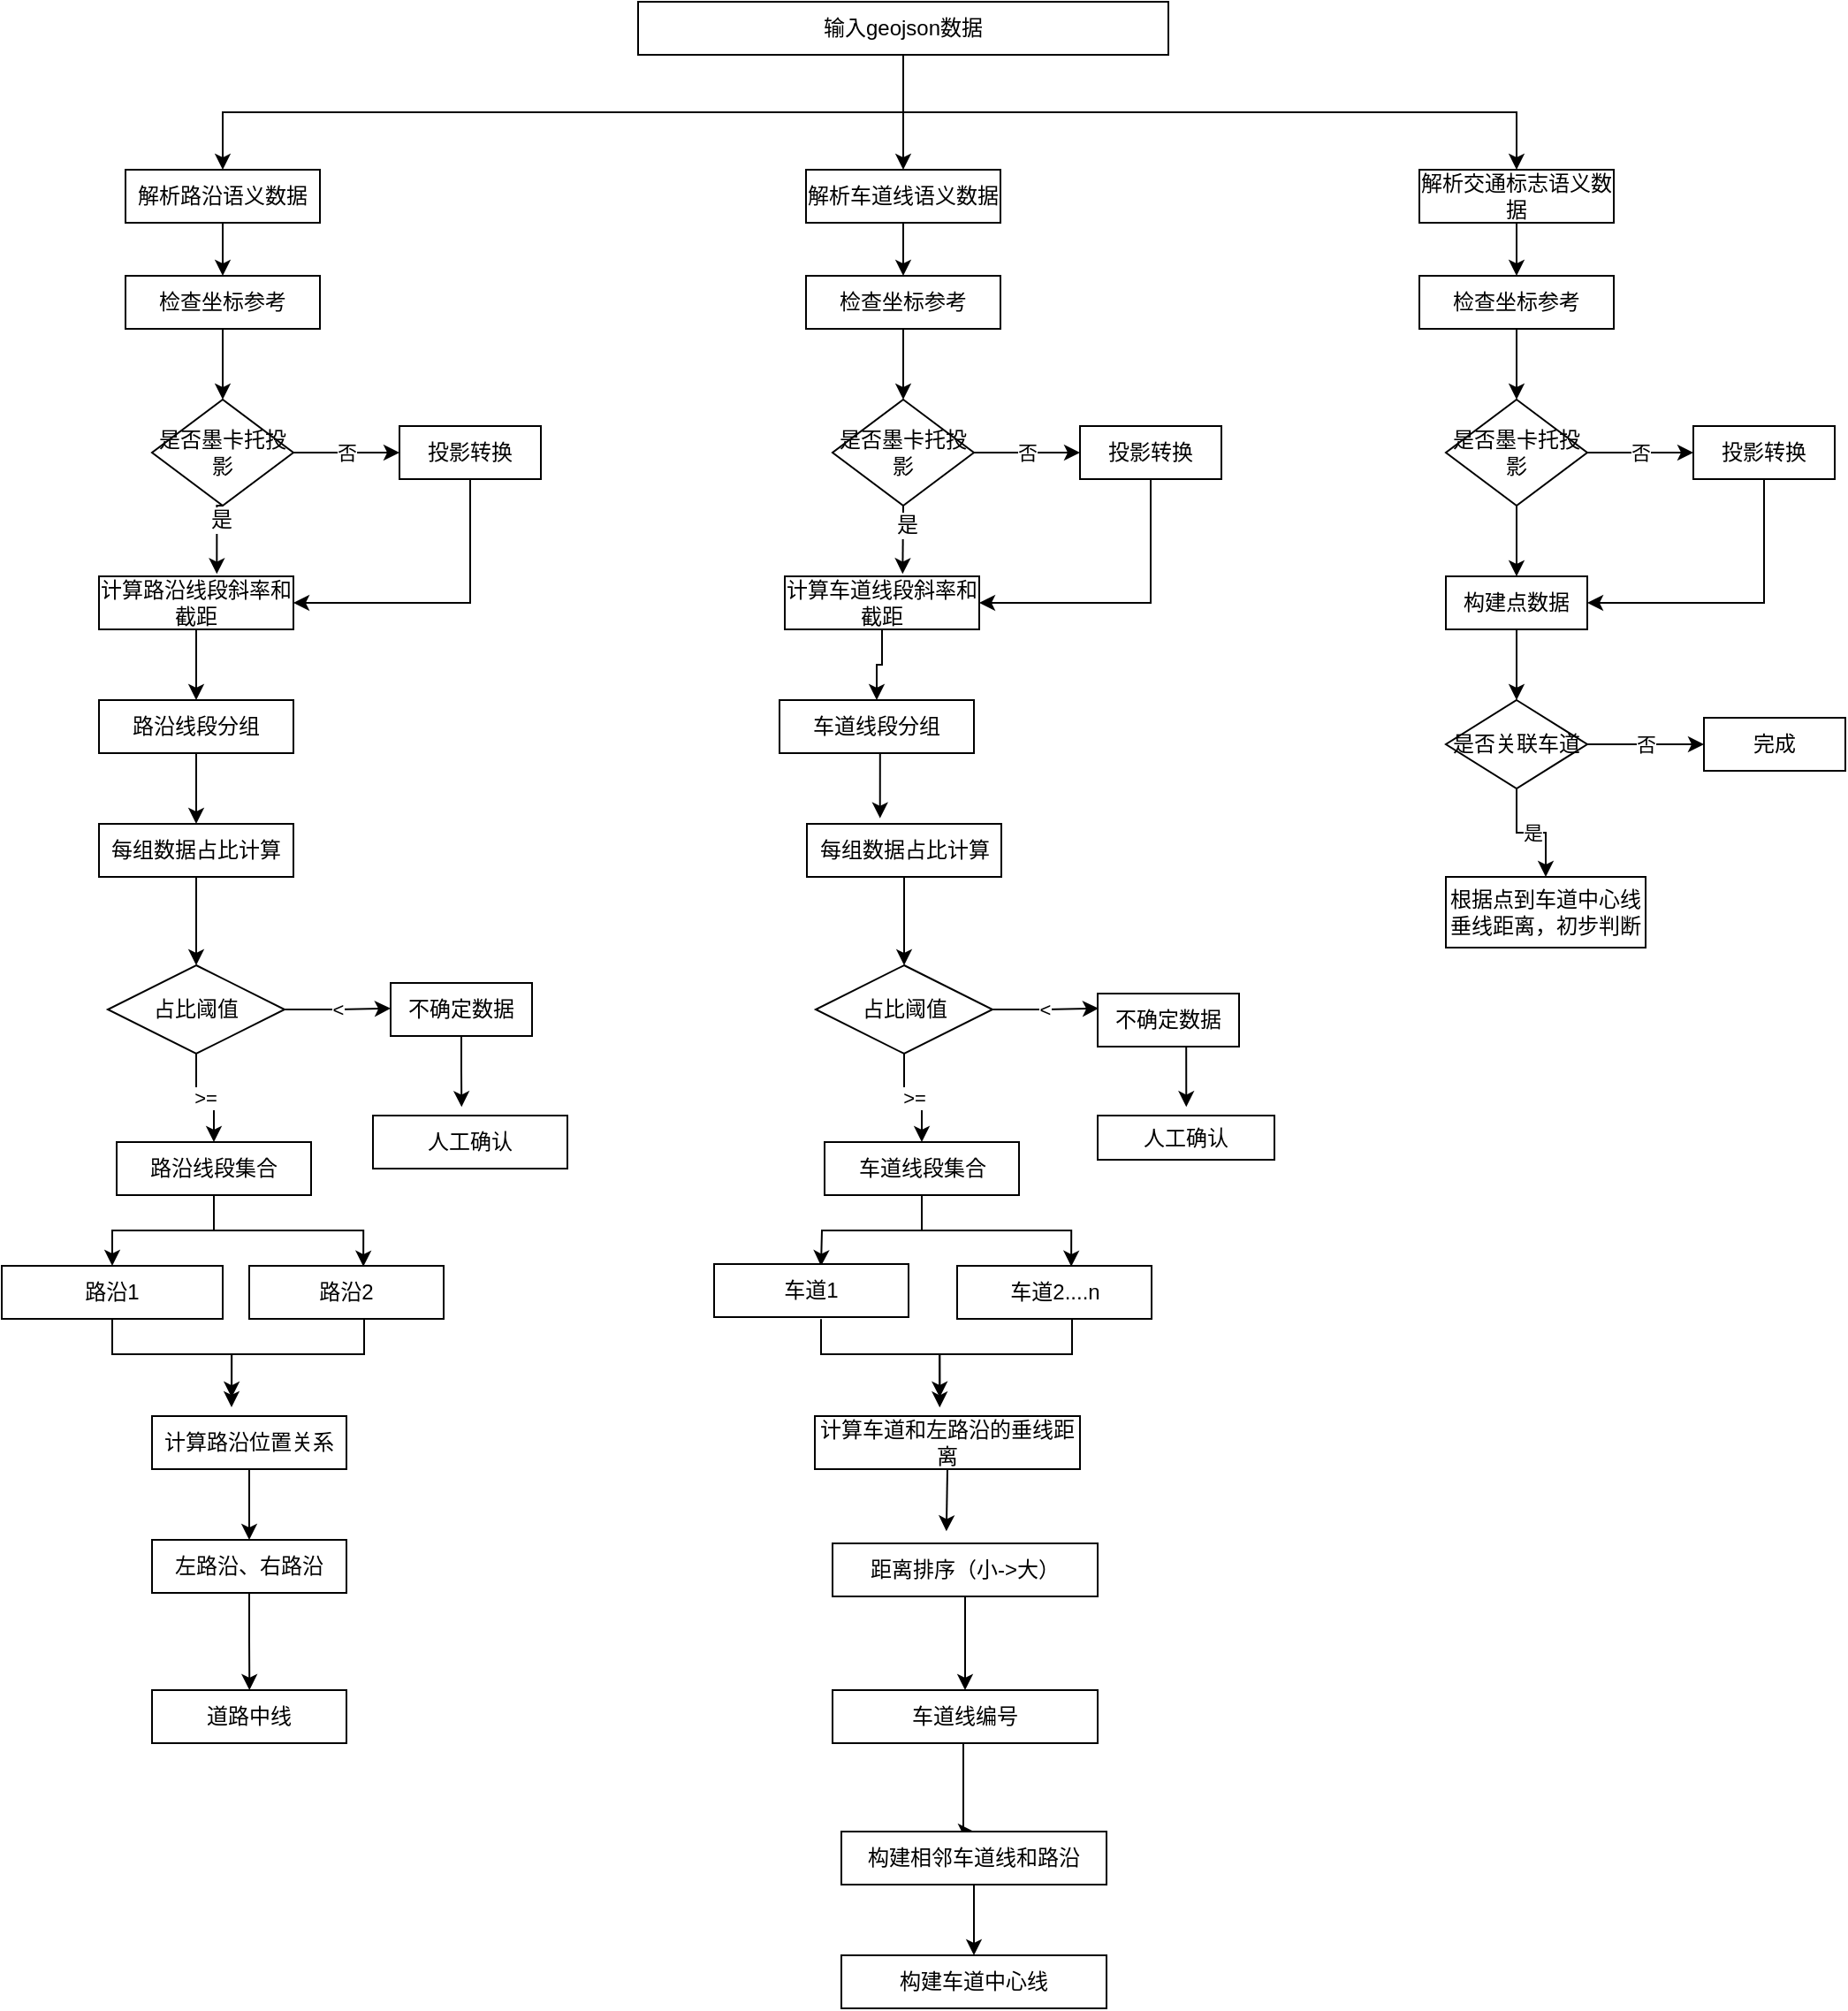 <mxfile version="10.6.6" type="github"><diagram id="6-_netkW37LcGr_8hWaV" name="Page-1"><mxGraphModel dx="754" dy="467" grid="1" gridSize="10" guides="1" tooltips="1" connect="1" arrows="1" fold="1" page="1" pageScale="1" pageWidth="827" pageHeight="1169" math="0" shadow="0"><root><mxCell id="0"/><mxCell id="1" parent="0"/><mxCell id="D04tNtbikMdSpkfqF5A8-1" style="edgeStyle=orthogonalEdgeStyle;rounded=0;orthogonalLoop=1;jettySize=auto;html=1;exitX=0.5;exitY=1;exitDx=0;exitDy=0;entryX=0.5;entryY=0;entryDx=0;entryDy=0;" parent="1" source="D04tNtbikMdSpkfqF5A8-2" target="D04tNtbikMdSpkfqF5A8-6" edge="1"><mxGeometry relative="1" as="geometry"/></mxCell><mxCell id="D04tNtbikMdSpkfqF5A8-2" value="解析路沿语义数据" style="rounded=0;whiteSpace=wrap;html=1;" parent="1" vertex="1"><mxGeometry x="140" y="325" width="110" height="30" as="geometry"/></mxCell><mxCell id="D04tNtbikMdSpkfqF5A8-3" style="edgeStyle=orthogonalEdgeStyle;rounded=0;orthogonalLoop=1;jettySize=auto;html=1;exitX=0.5;exitY=1;exitDx=0;exitDy=0;entryX=0.5;entryY=0;entryDx=0;entryDy=0;" parent="1" source="D04tNtbikMdSpkfqF5A8-4" target="D04tNtbikMdSpkfqF5A8-14" edge="1"><mxGeometry relative="1" as="geometry"/></mxCell><mxCell id="D04tNtbikMdSpkfqF5A8-4" value="计算路沿线段斜率和截距" style="rounded=0;whiteSpace=wrap;html=1;" parent="1" vertex="1"><mxGeometry x="125" y="555" width="110" height="30" as="geometry"/></mxCell><mxCell id="D04tNtbikMdSpkfqF5A8-5" style="edgeStyle=orthogonalEdgeStyle;rounded=0;orthogonalLoop=1;jettySize=auto;html=1;exitX=0.5;exitY=1;exitDx=0;exitDy=0;entryX=0.5;entryY=0;entryDx=0;entryDy=0;" parent="1" source="D04tNtbikMdSpkfqF5A8-6" target="D04tNtbikMdSpkfqF5A8-10" edge="1"><mxGeometry relative="1" as="geometry"/></mxCell><mxCell id="D04tNtbikMdSpkfqF5A8-6" value="检查坐标参考" style="rounded=0;whiteSpace=wrap;html=1;" parent="1" vertex="1"><mxGeometry x="140" y="385" width="110" height="30" as="geometry"/></mxCell><mxCell id="D04tNtbikMdSpkfqF5A8-7" style="edgeStyle=orthogonalEdgeStyle;rounded=0;orthogonalLoop=1;jettySize=auto;html=1;exitX=0.5;exitY=1;exitDx=0;exitDy=0;entryX=0.606;entryY=-0.044;entryDx=0;entryDy=0;entryPerimeter=0;" parent="1" source="D04tNtbikMdSpkfqF5A8-10" target="D04tNtbikMdSpkfqF5A8-4" edge="1"><mxGeometry relative="1" as="geometry"/></mxCell><mxCell id="D04tNtbikMdSpkfqF5A8-8" value="是" style="text;html=1;resizable=0;points=[];align=center;verticalAlign=middle;labelBackgroundColor=#ffffff;" parent="D04tNtbikMdSpkfqF5A8-7" vertex="1" connectable="0"><mxGeometry x="-0.463" y="2" relative="1" as="geometry"><mxPoint as="offset"/></mxGeometry></mxCell><mxCell id="D04tNtbikMdSpkfqF5A8-9" value="否" style="edgeStyle=orthogonalEdgeStyle;rounded=0;orthogonalLoop=1;jettySize=auto;html=1;exitX=1;exitY=0.5;exitDx=0;exitDy=0;entryX=0;entryY=0.5;entryDx=0;entryDy=0;" parent="1" source="D04tNtbikMdSpkfqF5A8-10" target="D04tNtbikMdSpkfqF5A8-12" edge="1"><mxGeometry relative="1" as="geometry"><mxPoint x="270" y="485" as="targetPoint"/></mxGeometry></mxCell><mxCell id="D04tNtbikMdSpkfqF5A8-10" value="是否墨卡托投影" style="rhombus;whiteSpace=wrap;html=1;" parent="1" vertex="1"><mxGeometry x="155" y="455" width="80" height="60" as="geometry"/></mxCell><mxCell id="D04tNtbikMdSpkfqF5A8-11" style="edgeStyle=orthogonalEdgeStyle;rounded=0;orthogonalLoop=1;jettySize=auto;html=1;exitX=0.5;exitY=1;exitDx=0;exitDy=0;entryX=1;entryY=0.5;entryDx=0;entryDy=0;" parent="1" source="D04tNtbikMdSpkfqF5A8-12" target="D04tNtbikMdSpkfqF5A8-4" edge="1"><mxGeometry relative="1" as="geometry"/></mxCell><mxCell id="D04tNtbikMdSpkfqF5A8-12" value="投影转换" style="rounded=0;whiteSpace=wrap;html=1;" parent="1" vertex="1"><mxGeometry x="295" y="470" width="80" height="30" as="geometry"/></mxCell><mxCell id="D04tNtbikMdSpkfqF5A8-13" style="edgeStyle=orthogonalEdgeStyle;rounded=0;orthogonalLoop=1;jettySize=auto;html=1;exitX=0.5;exitY=1;exitDx=0;exitDy=0;entryX=0.5;entryY=0;entryDx=0;entryDy=0;" parent="1" source="D04tNtbikMdSpkfqF5A8-14" target="D04tNtbikMdSpkfqF5A8-16" edge="1"><mxGeometry relative="1" as="geometry"/></mxCell><mxCell id="D04tNtbikMdSpkfqF5A8-14" value="路沿线段分组" style="rounded=0;whiteSpace=wrap;html=1;" parent="1" vertex="1"><mxGeometry x="125" y="625" width="110" height="30" as="geometry"/></mxCell><mxCell id="D04tNtbikMdSpkfqF5A8-15" style="edgeStyle=orthogonalEdgeStyle;rounded=0;orthogonalLoop=1;jettySize=auto;html=1;exitX=0.5;exitY=1;exitDx=0;exitDy=0;entryX=0.5;entryY=0;entryDx=0;entryDy=0;" parent="1" source="D04tNtbikMdSpkfqF5A8-16" target="D04tNtbikMdSpkfqF5A8-19" edge="1"><mxGeometry relative="1" as="geometry"/></mxCell><mxCell id="D04tNtbikMdSpkfqF5A8-16" value="每组数据占比计算" style="rounded=0;whiteSpace=wrap;html=1;" parent="1" vertex="1"><mxGeometry x="125" y="695" width="110" height="30" as="geometry"/></mxCell><mxCell id="D04tNtbikMdSpkfqF5A8-17" value="&amp;gt;=" style="edgeStyle=orthogonalEdgeStyle;rounded=0;orthogonalLoop=1;jettySize=auto;html=1;exitX=0.5;exitY=1;exitDx=0;exitDy=0;entryX=0.5;entryY=0;entryDx=0;entryDy=0;" parent="1" source="D04tNtbikMdSpkfqF5A8-19" target="D04tNtbikMdSpkfqF5A8-22" edge="1"><mxGeometry relative="1" as="geometry"/></mxCell><mxCell id="D04tNtbikMdSpkfqF5A8-18" value="&amp;lt;" style="edgeStyle=orthogonalEdgeStyle;rounded=0;orthogonalLoop=1;jettySize=auto;html=1;exitX=1;exitY=0.5;exitDx=0;exitDy=0;" parent="1" source="D04tNtbikMdSpkfqF5A8-19" edge="1"><mxGeometry relative="1" as="geometry"><mxPoint x="290" y="799.429" as="targetPoint"/></mxGeometry></mxCell><mxCell id="D04tNtbikMdSpkfqF5A8-19" value="占比阈值" style="rhombus;whiteSpace=wrap;html=1;" parent="1" vertex="1"><mxGeometry x="130" y="775" width="100" height="50" as="geometry"/></mxCell><mxCell id="D04tNtbikMdSpkfqF5A8-20" style="edgeStyle=orthogonalEdgeStyle;rounded=0;orthogonalLoop=1;jettySize=auto;html=1;exitX=0.5;exitY=1;exitDx=0;exitDy=0;entryX=0.5;entryY=0;entryDx=0;entryDy=0;" parent="1" source="D04tNtbikMdSpkfqF5A8-22" target="D04tNtbikMdSpkfqF5A8-24" edge="1"><mxGeometry relative="1" as="geometry"/></mxCell><mxCell id="D04tNtbikMdSpkfqF5A8-21" style="edgeStyle=orthogonalEdgeStyle;rounded=0;orthogonalLoop=1;jettySize=auto;html=1;exitX=0.5;exitY=1;exitDx=0;exitDy=0;entryX=0.587;entryY=0.014;entryDx=0;entryDy=0;entryPerimeter=0;" parent="1" source="D04tNtbikMdSpkfqF5A8-22" target="D04tNtbikMdSpkfqF5A8-42" edge="1"><mxGeometry relative="1" as="geometry"/></mxCell><mxCell id="D04tNtbikMdSpkfqF5A8-22" value="路沿线段集合" style="rounded=0;whiteSpace=wrap;html=1;" parent="1" vertex="1"><mxGeometry x="135" y="875" width="110" height="30" as="geometry"/></mxCell><mxCell id="D04tNtbikMdSpkfqF5A8-23" style="edgeStyle=orthogonalEdgeStyle;rounded=0;orthogonalLoop=1;jettySize=auto;html=1;exitX=0.5;exitY=1;exitDx=0;exitDy=0;entryX=0.5;entryY=0;entryDx=0;entryDy=0;" parent="1" source="D04tNtbikMdSpkfqF5A8-24" edge="1"><mxGeometry relative="1" as="geometry"><mxPoint x="200.059" y="1019.529" as="targetPoint"/><Array as="points"><mxPoint x="133" y="995"/><mxPoint x="200" y="995"/></Array></mxGeometry></mxCell><mxCell id="D04tNtbikMdSpkfqF5A8-24" value="路沿1" style="rounded=0;whiteSpace=wrap;html=1;" parent="1" vertex="1"><mxGeometry x="70" y="945" width="125" height="30" as="geometry"/></mxCell><mxCell id="D04tNtbikMdSpkfqF5A8-25" style="edgeStyle=orthogonalEdgeStyle;rounded=0;orthogonalLoop=1;jettySize=auto;html=1;exitX=0.5;exitY=1;exitDx=0;exitDy=0;" parent="1" source="D04tNtbikMdSpkfqF5A8-26" edge="1"><mxGeometry relative="1" as="geometry"><mxPoint x="740.143" y="855.143" as="targetPoint"/></mxGeometry></mxCell><mxCell id="D04tNtbikMdSpkfqF5A8-26" value="不确定数据" style="rounded=0;whiteSpace=wrap;html=1;" parent="1" vertex="1"><mxGeometry x="690" y="791" width="80" height="30" as="geometry"/></mxCell><mxCell id="D04tNtbikMdSpkfqF5A8-27" style="edgeStyle=orthogonalEdgeStyle;rounded=0;orthogonalLoop=1;jettySize=auto;html=1;exitX=0.5;exitY=1;exitDx=0;exitDy=0;entryX=0.5;entryY=0;entryDx=0;entryDy=0;" parent="1" source="D04tNtbikMdSpkfqF5A8-28" target="D04tNtbikMdSpkfqF5A8-32" edge="1"><mxGeometry relative="1" as="geometry"/></mxCell><mxCell id="D04tNtbikMdSpkfqF5A8-28" value="解析车道线语义数据" style="rounded=0;whiteSpace=wrap;html=1;" parent="1" vertex="1"><mxGeometry x="525" y="325" width="110" height="30" as="geometry"/></mxCell><mxCell id="D04tNtbikMdSpkfqF5A8-29" style="edgeStyle=orthogonalEdgeStyle;rounded=0;orthogonalLoop=1;jettySize=auto;html=1;exitX=0.5;exitY=1;exitDx=0;exitDy=0;entryX=0.5;entryY=0;entryDx=0;entryDy=0;" parent="1" source="D04tNtbikMdSpkfqF5A8-30" target="D04tNtbikMdSpkfqF5A8-40" edge="1"><mxGeometry relative="1" as="geometry"/></mxCell><mxCell id="D04tNtbikMdSpkfqF5A8-30" value="计算车道线段斜率和截距" style="rounded=0;whiteSpace=wrap;html=1;" parent="1" vertex="1"><mxGeometry x="513" y="555" width="110" height="30" as="geometry"/></mxCell><mxCell id="D04tNtbikMdSpkfqF5A8-31" style="edgeStyle=orthogonalEdgeStyle;rounded=0;orthogonalLoop=1;jettySize=auto;html=1;exitX=0.5;exitY=1;exitDx=0;exitDy=0;entryX=0.5;entryY=0;entryDx=0;entryDy=0;" parent="1" source="D04tNtbikMdSpkfqF5A8-32" target="D04tNtbikMdSpkfqF5A8-36" edge="1"><mxGeometry relative="1" as="geometry"/></mxCell><mxCell id="D04tNtbikMdSpkfqF5A8-32" value="检查坐标参考" style="rounded=0;whiteSpace=wrap;html=1;" parent="1" vertex="1"><mxGeometry x="525" y="385" width="110" height="30" as="geometry"/></mxCell><mxCell id="D04tNtbikMdSpkfqF5A8-33" style="edgeStyle=orthogonalEdgeStyle;rounded=0;orthogonalLoop=1;jettySize=auto;html=1;exitX=0.5;exitY=1;exitDx=0;exitDy=0;entryX=0.606;entryY=-0.044;entryDx=0;entryDy=0;entryPerimeter=0;" parent="1" source="D04tNtbikMdSpkfqF5A8-36" target="D04tNtbikMdSpkfqF5A8-30" edge="1"><mxGeometry relative="1" as="geometry"/></mxCell><mxCell id="D04tNtbikMdSpkfqF5A8-34" value="是" style="text;html=1;resizable=0;points=[];align=center;verticalAlign=middle;labelBackgroundColor=#ffffff;" parent="D04tNtbikMdSpkfqF5A8-33" vertex="1" connectable="0"><mxGeometry x="-0.463" y="2" relative="1" as="geometry"><mxPoint as="offset"/></mxGeometry></mxCell><mxCell id="D04tNtbikMdSpkfqF5A8-35" value="否" style="edgeStyle=orthogonalEdgeStyle;rounded=0;orthogonalLoop=1;jettySize=auto;html=1;exitX=1;exitY=0.5;exitDx=0;exitDy=0;entryX=0;entryY=0.5;entryDx=0;entryDy=0;" parent="1" source="D04tNtbikMdSpkfqF5A8-36" target="D04tNtbikMdSpkfqF5A8-38" edge="1"><mxGeometry relative="1" as="geometry"><mxPoint x="655" y="485" as="targetPoint"/></mxGeometry></mxCell><mxCell id="D04tNtbikMdSpkfqF5A8-36" value="是否墨卡托投影" style="rhombus;whiteSpace=wrap;html=1;" parent="1" vertex="1"><mxGeometry x="540" y="455" width="80" height="60" as="geometry"/></mxCell><mxCell id="D04tNtbikMdSpkfqF5A8-37" style="edgeStyle=orthogonalEdgeStyle;rounded=0;orthogonalLoop=1;jettySize=auto;html=1;exitX=0.5;exitY=1;exitDx=0;exitDy=0;entryX=1;entryY=0.5;entryDx=0;entryDy=0;" parent="1" source="D04tNtbikMdSpkfqF5A8-38" target="D04tNtbikMdSpkfqF5A8-30" edge="1"><mxGeometry relative="1" as="geometry"/></mxCell><mxCell id="D04tNtbikMdSpkfqF5A8-38" value="投影转换" style="rounded=0;whiteSpace=wrap;html=1;" parent="1" vertex="1"><mxGeometry x="680" y="470" width="80" height="30" as="geometry"/></mxCell><mxCell id="D04tNtbikMdSpkfqF5A8-39" style="edgeStyle=orthogonalEdgeStyle;rounded=0;orthogonalLoop=1;jettySize=auto;html=1;exitX=0.5;exitY=1;exitDx=0;exitDy=0;entryX=0.376;entryY=-0.106;entryDx=0;entryDy=0;entryPerimeter=0;" parent="1" source="D04tNtbikMdSpkfqF5A8-40" target="D04tNtbikMdSpkfqF5A8-48" edge="1"><mxGeometry relative="1" as="geometry"/></mxCell><mxCell id="D04tNtbikMdSpkfqF5A8-40" value="车道线段分组" style="rounded=0;whiteSpace=wrap;html=1;" parent="1" vertex="1"><mxGeometry x="510" y="625" width="110" height="30" as="geometry"/></mxCell><mxCell id="D04tNtbikMdSpkfqF5A8-41" style="edgeStyle=orthogonalEdgeStyle;rounded=0;orthogonalLoop=1;jettySize=auto;html=1;exitX=0.5;exitY=1;exitDx=0;exitDy=0;" parent="1" source="D04tNtbikMdSpkfqF5A8-42" edge="1"><mxGeometry relative="1" as="geometry"><mxPoint x="200" y="1025" as="targetPoint"/><Array as="points"><mxPoint x="275" y="995"/><mxPoint x="200" y="995"/></Array></mxGeometry></mxCell><mxCell id="D04tNtbikMdSpkfqF5A8-42" value="路沿2" style="rounded=0;whiteSpace=wrap;html=1;" parent="1" vertex="1"><mxGeometry x="210" y="945" width="110" height="30" as="geometry"/></mxCell><mxCell id="D04tNtbikMdSpkfqF5A8-43" style="edgeStyle=orthogonalEdgeStyle;rounded=0;orthogonalLoop=1;jettySize=auto;html=1;exitX=0.5;exitY=1;exitDx=0;exitDy=0;entryX=0.5;entryY=0;entryDx=0;entryDy=0;" parent="1" source="D04tNtbikMdSpkfqF5A8-44" target="D04tNtbikMdSpkfqF5A8-46" edge="1"><mxGeometry relative="1" as="geometry"/></mxCell><mxCell id="D04tNtbikMdSpkfqF5A8-44" value="计算路沿位置关系" style="rounded=0;whiteSpace=wrap;html=1;" parent="1" vertex="1"><mxGeometry x="155" y="1030" width="110" height="30" as="geometry"/></mxCell><mxCell id="D04tNtbikMdSpkfqF5A8-45" style="edgeStyle=orthogonalEdgeStyle;rounded=0;orthogonalLoop=1;jettySize=auto;html=1;exitX=0.5;exitY=1;exitDx=0;exitDy=0;" parent="1" source="D04tNtbikMdSpkfqF5A8-46" edge="1"><mxGeometry relative="1" as="geometry"><mxPoint x="210.143" y="1185" as="targetPoint"/></mxGeometry></mxCell><mxCell id="D04tNtbikMdSpkfqF5A8-46" value="左路沿、右路沿" style="rounded=0;whiteSpace=wrap;html=1;" parent="1" vertex="1"><mxGeometry x="155" y="1100" width="110" height="30" as="geometry"/></mxCell><mxCell id="D04tNtbikMdSpkfqF5A8-47" style="edgeStyle=orthogonalEdgeStyle;rounded=0;orthogonalLoop=1;jettySize=auto;html=1;exitX=0.5;exitY=1;exitDx=0;exitDy=0;entryX=0.5;entryY=0;entryDx=0;entryDy=0;" parent="1" source="D04tNtbikMdSpkfqF5A8-48" target="D04tNtbikMdSpkfqF5A8-51" edge="1"><mxGeometry relative="1" as="geometry"/></mxCell><mxCell id="D04tNtbikMdSpkfqF5A8-48" value="每组数据占比计算" style="rounded=0;whiteSpace=wrap;html=1;" parent="1" vertex="1"><mxGeometry x="525.5" y="695" width="110" height="30" as="geometry"/></mxCell><mxCell id="D04tNtbikMdSpkfqF5A8-49" value="&amp;gt;=" style="edgeStyle=orthogonalEdgeStyle;rounded=0;orthogonalLoop=1;jettySize=auto;html=1;exitX=0.5;exitY=1;exitDx=0;exitDy=0;entryX=0.5;entryY=0;entryDx=0;entryDy=0;" parent="1" source="D04tNtbikMdSpkfqF5A8-51" target="D04tNtbikMdSpkfqF5A8-54" edge="1"><mxGeometry relative="1" as="geometry"/></mxCell><mxCell id="D04tNtbikMdSpkfqF5A8-50" value="&amp;lt;" style="edgeStyle=orthogonalEdgeStyle;rounded=0;orthogonalLoop=1;jettySize=auto;html=1;exitX=1;exitY=0.5;exitDx=0;exitDy=0;" parent="1" source="D04tNtbikMdSpkfqF5A8-51" edge="1"><mxGeometry relative="1" as="geometry"><mxPoint x="690.5" y="799.429" as="targetPoint"/></mxGeometry></mxCell><mxCell id="D04tNtbikMdSpkfqF5A8-51" value="占比阈值" style="rhombus;whiteSpace=wrap;html=1;" parent="1" vertex="1"><mxGeometry x="530.5" y="775" width="100" height="50" as="geometry"/></mxCell><mxCell id="D04tNtbikMdSpkfqF5A8-52" style="edgeStyle=orthogonalEdgeStyle;rounded=0;orthogonalLoop=1;jettySize=auto;html=1;exitX=0.5;exitY=1;exitDx=0;exitDy=0;entryX=0.5;entryY=0;entryDx=0;entryDy=0;" parent="1" source="D04tNtbikMdSpkfqF5A8-54" edge="1"><mxGeometry relative="1" as="geometry"><mxPoint x="533.5" y="945.143" as="targetPoint"/></mxGeometry></mxCell><mxCell id="D04tNtbikMdSpkfqF5A8-53" style="edgeStyle=orthogonalEdgeStyle;rounded=0;orthogonalLoop=1;jettySize=auto;html=1;exitX=0.5;exitY=1;exitDx=0;exitDy=0;entryX=0.587;entryY=0.014;entryDx=0;entryDy=0;entryPerimeter=0;" parent="1" source="D04tNtbikMdSpkfqF5A8-54" target="D04tNtbikMdSpkfqF5A8-57" edge="1"><mxGeometry relative="1" as="geometry"/></mxCell><mxCell id="D04tNtbikMdSpkfqF5A8-54" value="车道线段集合" style="rounded=0;whiteSpace=wrap;html=1;" parent="1" vertex="1"><mxGeometry x="535.5" y="875" width="110" height="30" as="geometry"/></mxCell><mxCell id="D04tNtbikMdSpkfqF5A8-55" style="edgeStyle=orthogonalEdgeStyle;rounded=0;orthogonalLoop=1;jettySize=auto;html=1;exitX=0.5;exitY=1;exitDx=0;exitDy=0;entryX=0.5;entryY=0;entryDx=0;entryDy=0;" parent="1" edge="1"><mxGeometry relative="1" as="geometry"><mxPoint x="533.5" y="975.143" as="sourcePoint"/><mxPoint x="600.643" y="1019.429" as="targetPoint"/><Array as="points"><mxPoint x="533.5" y="995"/><mxPoint x="600.5" y="995"/></Array></mxGeometry></mxCell><mxCell id="D04tNtbikMdSpkfqF5A8-56" style="edgeStyle=orthogonalEdgeStyle;rounded=0;orthogonalLoop=1;jettySize=auto;html=1;exitX=0.5;exitY=1;exitDx=0;exitDy=0;" parent="1" source="D04tNtbikMdSpkfqF5A8-57" edge="1"><mxGeometry relative="1" as="geometry"><mxPoint x="600.643" y="1025.143" as="targetPoint"/><Array as="points"><mxPoint x="675.5" y="995"/><mxPoint x="600.5" y="995"/></Array></mxGeometry></mxCell><mxCell id="D04tNtbikMdSpkfqF5A8-57" value="车道2....n" style="rounded=0;whiteSpace=wrap;html=1;" parent="1" vertex="1"><mxGeometry x="610.5" y="945" width="110" height="30" as="geometry"/></mxCell><mxCell id="D04tNtbikMdSpkfqF5A8-58" style="edgeStyle=orthogonalEdgeStyle;rounded=0;orthogonalLoop=1;jettySize=auto;html=1;exitX=0.5;exitY=1;exitDx=0;exitDy=0;" parent="1" source="D04tNtbikMdSpkfqF5A8-59" edge="1"><mxGeometry relative="1" as="geometry"><mxPoint x="604.429" y="1095.143" as="targetPoint"/></mxGeometry></mxCell><mxCell id="D04tNtbikMdSpkfqF5A8-59" value="计算车道和左路沿的垂线距离" style="rounded=0;whiteSpace=wrap;html=1;" parent="1" vertex="1"><mxGeometry x="530" y="1030" width="150" height="30" as="geometry"/></mxCell><mxCell id="D04tNtbikMdSpkfqF5A8-60" style="edgeStyle=orthogonalEdgeStyle;rounded=0;orthogonalLoop=1;jettySize=auto;html=1;exitX=0.5;exitY=1;exitDx=0;exitDy=0;" parent="1" source="D04tNtbikMdSpkfqF5A8-61" edge="1"><mxGeometry relative="1" as="geometry"><mxPoint x="330.143" y="855.143" as="targetPoint"/></mxGeometry></mxCell><mxCell id="D04tNtbikMdSpkfqF5A8-61" value="不确定数据" style="rounded=0;whiteSpace=wrap;html=1;" parent="1" vertex="1"><mxGeometry x="290" y="785" width="80" height="30" as="geometry"/></mxCell><mxCell id="D04tNtbikMdSpkfqF5A8-62" value="车道1" style="rounded=0;whiteSpace=wrap;html=1;" parent="1" vertex="1"><mxGeometry x="473" y="944" width="110" height="30" as="geometry"/></mxCell><mxCell id="D04tNtbikMdSpkfqF5A8-63" style="edgeStyle=orthogonalEdgeStyle;rounded=0;orthogonalLoop=1;jettySize=auto;html=1;exitX=0.5;exitY=1;exitDx=0;exitDy=0;entryX=0.5;entryY=0;entryDx=0;entryDy=0;" parent="1" source="D04tNtbikMdSpkfqF5A8-64" target="D04tNtbikMdSpkfqF5A8-66" edge="1"><mxGeometry relative="1" as="geometry"/></mxCell><mxCell id="D04tNtbikMdSpkfqF5A8-64" value="距离排序（小-&amp;gt;大）" style="rounded=0;whiteSpace=wrap;html=1;" parent="1" vertex="1"><mxGeometry x="540" y="1102" width="150" height="30" as="geometry"/></mxCell><mxCell id="D04tNtbikMdSpkfqF5A8-65" style="edgeStyle=orthogonalEdgeStyle;rounded=0;orthogonalLoop=1;jettySize=auto;html=1;exitX=0.5;exitY=1;exitDx=0;exitDy=0;entryX=0.5;entryY=0;entryDx=0;entryDy=0;" parent="1" source="D04tNtbikMdSpkfqF5A8-66" target="D04tNtbikMdSpkfqF5A8-68" edge="1"><mxGeometry relative="1" as="geometry"><Array as="points"><mxPoint x="614" y="1265"/></Array></mxGeometry></mxCell><mxCell id="D04tNtbikMdSpkfqF5A8-66" value="车道线编号" style="rounded=0;whiteSpace=wrap;html=1;" parent="1" vertex="1"><mxGeometry x="540" y="1185" width="150" height="30" as="geometry"/></mxCell><mxCell id="D04tNtbikMdSpkfqF5A8-67" style="edgeStyle=orthogonalEdgeStyle;rounded=0;orthogonalLoop=1;jettySize=auto;html=1;exitX=0.5;exitY=1;exitDx=0;exitDy=0;entryX=0.5;entryY=0;entryDx=0;entryDy=0;" parent="1" source="D04tNtbikMdSpkfqF5A8-68" target="D04tNtbikMdSpkfqF5A8-69" edge="1"><mxGeometry relative="1" as="geometry"/></mxCell><mxCell id="D04tNtbikMdSpkfqF5A8-68" value="构建相邻车道线和路沿" style="rounded=0;whiteSpace=wrap;html=1;" parent="1" vertex="1"><mxGeometry x="545" y="1265" width="150" height="30" as="geometry"/></mxCell><mxCell id="D04tNtbikMdSpkfqF5A8-69" value="构建车道中心线" style="rounded=0;whiteSpace=wrap;html=1;" parent="1" vertex="1"><mxGeometry x="545" y="1335" width="150" height="30" as="geometry"/></mxCell><mxCell id="D04tNtbikMdSpkfqF5A8-70" value="人工确认" style="rounded=0;whiteSpace=wrap;html=1;" parent="1" vertex="1"><mxGeometry x="280" y="860" width="110" height="30" as="geometry"/></mxCell><mxCell id="D04tNtbikMdSpkfqF5A8-71" value="人工确认" style="rounded=0;whiteSpace=wrap;html=1;" parent="1" vertex="1"><mxGeometry x="690" y="860" width="100" height="25" as="geometry"/></mxCell><mxCell id="D04tNtbikMdSpkfqF5A8-72" value="道路中线" style="rounded=0;whiteSpace=wrap;html=1;" parent="1" vertex="1"><mxGeometry x="155" y="1185" width="110" height="30" as="geometry"/></mxCell><mxCell id="D04tNtbikMdSpkfqF5A8-73" style="edgeStyle=orthogonalEdgeStyle;rounded=0;orthogonalLoop=1;jettySize=auto;html=1;exitX=0.5;exitY=1;exitDx=0;exitDy=0;entryX=0.5;entryY=0;entryDx=0;entryDy=0;" parent="1" source="D04tNtbikMdSpkfqF5A8-74" target="D04tNtbikMdSpkfqF5A8-76" edge="1"><mxGeometry relative="1" as="geometry"/></mxCell><mxCell id="D04tNtbikMdSpkfqF5A8-74" value="解析交通标志语义数据" style="rounded=0;whiteSpace=wrap;html=1;" parent="1" vertex="1"><mxGeometry x="872" y="325" width="110" height="30" as="geometry"/></mxCell><mxCell id="D04tNtbikMdSpkfqF5A8-75" style="edgeStyle=orthogonalEdgeStyle;rounded=0;orthogonalLoop=1;jettySize=auto;html=1;exitX=0.5;exitY=1;exitDx=0;exitDy=0;entryX=0.5;entryY=0;entryDx=0;entryDy=0;" parent="1" source="D04tNtbikMdSpkfqF5A8-76" target="D04tNtbikMdSpkfqF5A8-79" edge="1"><mxGeometry relative="1" as="geometry"/></mxCell><mxCell id="D04tNtbikMdSpkfqF5A8-76" value="检查坐标参考" style="rounded=0;whiteSpace=wrap;html=1;" parent="1" vertex="1"><mxGeometry x="872" y="385" width="110" height="30" as="geometry"/></mxCell><mxCell id="D04tNtbikMdSpkfqF5A8-77" value="否" style="edgeStyle=orthogonalEdgeStyle;rounded=0;orthogonalLoop=1;jettySize=auto;html=1;exitX=1;exitY=0.5;exitDx=0;exitDy=0;entryX=0;entryY=0.5;entryDx=0;entryDy=0;" parent="1" source="D04tNtbikMdSpkfqF5A8-79" target="D04tNtbikMdSpkfqF5A8-81" edge="1"><mxGeometry relative="1" as="geometry"><mxPoint x="1002" y="485" as="targetPoint"/></mxGeometry></mxCell><mxCell id="D04tNtbikMdSpkfqF5A8-78" style="edgeStyle=orthogonalEdgeStyle;rounded=0;orthogonalLoop=1;jettySize=auto;html=1;exitX=0.5;exitY=1;exitDx=0;exitDy=0;entryX=0.5;entryY=0;entryDx=0;entryDy=0;" parent="1" source="D04tNtbikMdSpkfqF5A8-79" target="D04tNtbikMdSpkfqF5A8-83" edge="1"><mxGeometry relative="1" as="geometry"/></mxCell><mxCell id="D04tNtbikMdSpkfqF5A8-79" value="是否墨卡托投影" style="rhombus;whiteSpace=wrap;html=1;" parent="1" vertex="1"><mxGeometry x="887" y="455" width="80" height="60" as="geometry"/></mxCell><mxCell id="D04tNtbikMdSpkfqF5A8-80" style="edgeStyle=orthogonalEdgeStyle;rounded=0;orthogonalLoop=1;jettySize=auto;html=1;exitX=0.5;exitY=1;exitDx=0;exitDy=0;entryX=1;entryY=0.5;entryDx=0;entryDy=0;" parent="1" source="D04tNtbikMdSpkfqF5A8-81" target="D04tNtbikMdSpkfqF5A8-83" edge="1"><mxGeometry relative="1" as="geometry"/></mxCell><mxCell id="D04tNtbikMdSpkfqF5A8-81" value="投影转换" style="rounded=0;whiteSpace=wrap;html=1;" parent="1" vertex="1"><mxGeometry x="1027" y="470" width="80" height="30" as="geometry"/></mxCell><mxCell id="D04tNtbikMdSpkfqF5A8-82" style="edgeStyle=orthogonalEdgeStyle;rounded=0;orthogonalLoop=1;jettySize=auto;html=1;exitX=0.5;exitY=1;exitDx=0;exitDy=0;" parent="1" source="D04tNtbikMdSpkfqF5A8-83" target="D04tNtbikMdSpkfqF5A8-86" edge="1"><mxGeometry relative="1" as="geometry"/></mxCell><mxCell id="D04tNtbikMdSpkfqF5A8-83" value="构建点数据" style="rounded=0;whiteSpace=wrap;html=1;" parent="1" vertex="1"><mxGeometry x="887" y="555" width="80" height="30" as="geometry"/></mxCell><mxCell id="D04tNtbikMdSpkfqF5A8-84" value="否" style="edgeStyle=orthogonalEdgeStyle;rounded=0;orthogonalLoop=1;jettySize=auto;html=1;exitX=1;exitY=0.5;exitDx=0;exitDy=0;" parent="1" source="D04tNtbikMdSpkfqF5A8-86" target="D04tNtbikMdSpkfqF5A8-87" edge="1"><mxGeometry relative="1" as="geometry"/></mxCell><mxCell id="D04tNtbikMdSpkfqF5A8-85" value="是" style="edgeStyle=orthogonalEdgeStyle;rounded=0;orthogonalLoop=1;jettySize=auto;html=1;exitX=0.5;exitY=1;exitDx=0;exitDy=0;entryX=0.5;entryY=0;entryDx=0;entryDy=0;" parent="1" source="D04tNtbikMdSpkfqF5A8-86" target="D04tNtbikMdSpkfqF5A8-88" edge="1"><mxGeometry relative="1" as="geometry"/></mxCell><mxCell id="D04tNtbikMdSpkfqF5A8-86" value="是否关联车道" style="rhombus;whiteSpace=wrap;html=1;" parent="1" vertex="1"><mxGeometry x="887" y="625" width="80" height="50" as="geometry"/></mxCell><mxCell id="D04tNtbikMdSpkfqF5A8-87" value="完成" style="rounded=0;whiteSpace=wrap;html=1;" parent="1" vertex="1"><mxGeometry x="1033" y="635" width="80" height="30" as="geometry"/></mxCell><mxCell id="D04tNtbikMdSpkfqF5A8-88" value="根据点到车道中心线垂线距离，初步判断" style="rounded=0;whiteSpace=wrap;html=1;" parent="1" vertex="1"><mxGeometry x="887" y="725" width="113" height="40" as="geometry"/></mxCell><mxCell id="D04tNtbikMdSpkfqF5A8-89" style="edgeStyle=orthogonalEdgeStyle;rounded=0;orthogonalLoop=1;jettySize=auto;html=1;exitX=0.5;exitY=1;exitDx=0;exitDy=0;entryX=0.5;entryY=0;entryDx=0;entryDy=0;" parent="1" source="D04tNtbikMdSpkfqF5A8-92" target="D04tNtbikMdSpkfqF5A8-28" edge="1"><mxGeometry relative="1" as="geometry"/></mxCell><mxCell id="D04tNtbikMdSpkfqF5A8-90" style="edgeStyle=orthogonalEdgeStyle;rounded=0;orthogonalLoop=1;jettySize=auto;html=1;exitX=0.5;exitY=1;exitDx=0;exitDy=0;entryX=0.5;entryY=0;entryDx=0;entryDy=0;" parent="1" source="D04tNtbikMdSpkfqF5A8-92" target="D04tNtbikMdSpkfqF5A8-74" edge="1"><mxGeometry relative="1" as="geometry"/></mxCell><mxCell id="D04tNtbikMdSpkfqF5A8-91" style="edgeStyle=orthogonalEdgeStyle;rounded=0;orthogonalLoop=1;jettySize=auto;html=1;exitX=0.5;exitY=1;exitDx=0;exitDy=0;" parent="1" source="D04tNtbikMdSpkfqF5A8-92" target="D04tNtbikMdSpkfqF5A8-2" edge="1"><mxGeometry relative="1" as="geometry"/></mxCell><mxCell id="D04tNtbikMdSpkfqF5A8-92" value="输入geojson数据" style="rounded=0;whiteSpace=wrap;html=1;" parent="1" vertex="1"><mxGeometry x="430" y="230" width="300" height="30" as="geometry"/></mxCell></root></mxGraphModel></diagram></mxfile>